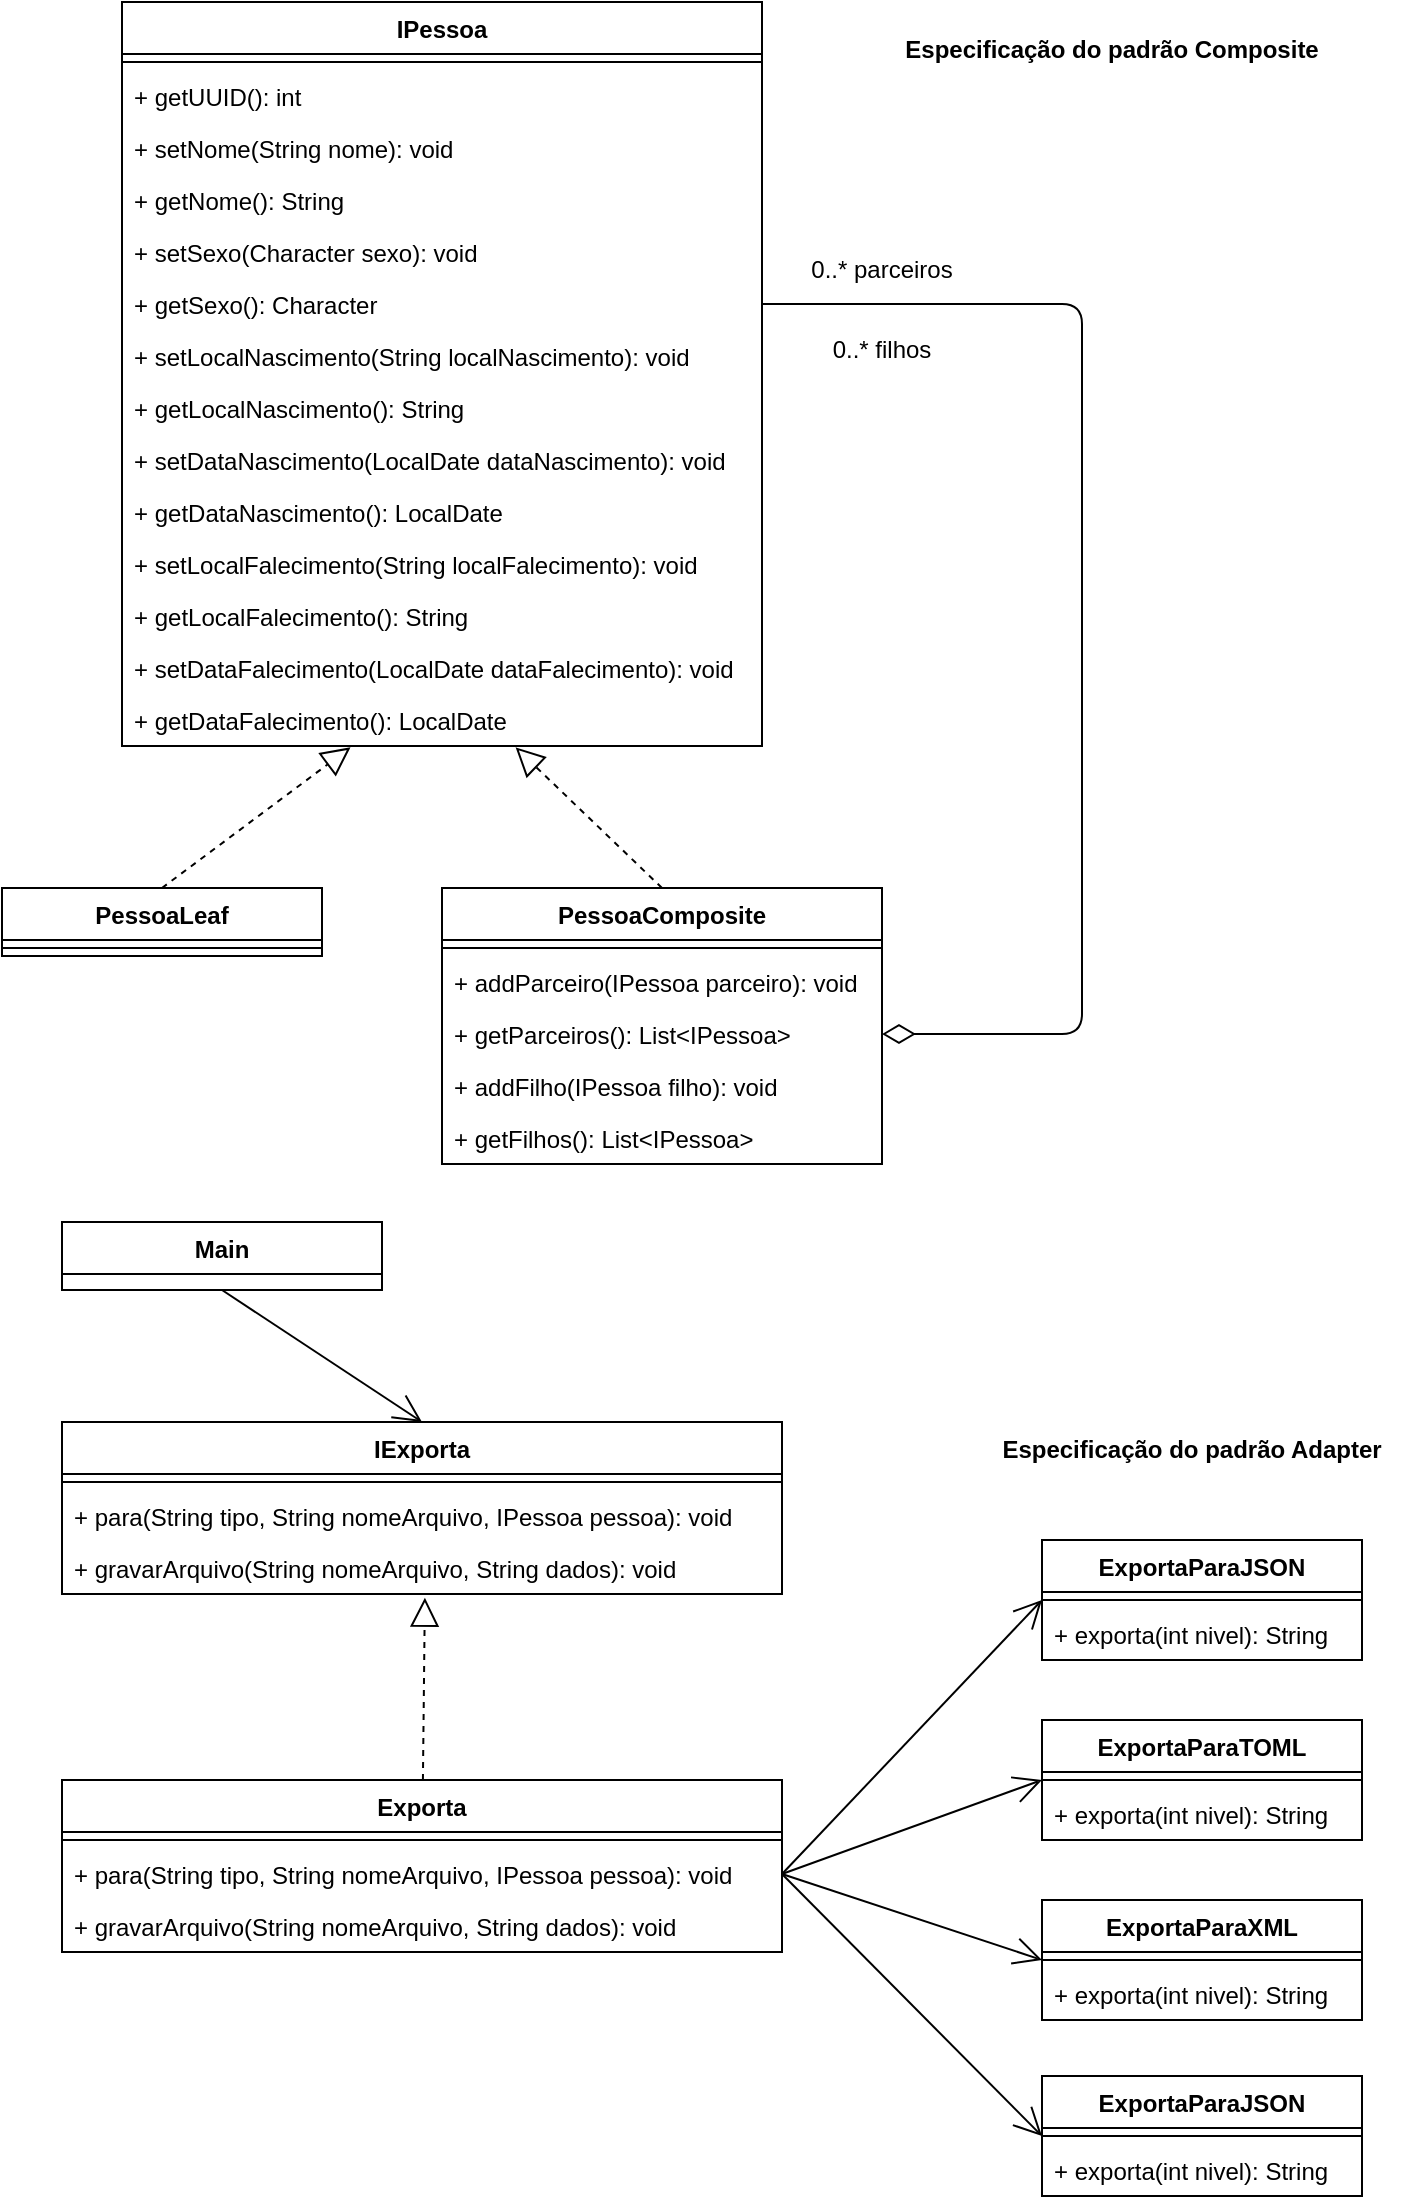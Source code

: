 <mxfile version="12.1.3" type="device" pages="1"><diagram id="2_SvBXbO4PEgkf25giXg" name="Page-1"><mxGraphModel dx="2742" dy="1514" grid="1" gridSize="10" guides="1" tooltips="1" connect="1" arrows="1" fold="1" page="1" pageScale="1" pageWidth="827" pageHeight="1169" math="0" shadow="0"><root><mxCell id="0"/><mxCell id="1" parent="0"/><mxCell id="Bi3ZOxExiadrc2FXRlfg-1" value="IPessoa" style="swimlane;fontStyle=1;align=center;verticalAlign=top;childLayout=stackLayout;horizontal=1;startSize=26;horizontalStack=0;resizeParent=1;resizeParentMax=0;resizeLast=0;collapsible=1;marginBottom=0;" vertex="1" parent="1"><mxGeometry x="100" y="40" width="320" height="372" as="geometry"/></mxCell><mxCell id="Bi3ZOxExiadrc2FXRlfg-3" value="" style="line;strokeWidth=1;fillColor=none;align=left;verticalAlign=middle;spacingTop=-1;spacingLeft=3;spacingRight=3;rotatable=0;labelPosition=right;points=[];portConstraint=eastwest;" vertex="1" parent="Bi3ZOxExiadrc2FXRlfg-1"><mxGeometry y="26" width="320" height="8" as="geometry"/></mxCell><mxCell id="Bi3ZOxExiadrc2FXRlfg-4" value="+ getUUID(): int" style="text;strokeColor=none;fillColor=none;align=left;verticalAlign=top;spacingLeft=4;spacingRight=4;overflow=hidden;rotatable=0;points=[[0,0.5],[1,0.5]];portConstraint=eastwest;" vertex="1" parent="Bi3ZOxExiadrc2FXRlfg-1"><mxGeometry y="34" width="320" height="26" as="geometry"/></mxCell><mxCell id="Bi3ZOxExiadrc2FXRlfg-13" value="+ setNome(String nome): void" style="text;strokeColor=none;fillColor=none;align=left;verticalAlign=top;spacingLeft=4;spacingRight=4;overflow=hidden;rotatable=0;points=[[0,0.5],[1,0.5]];portConstraint=eastwest;" vertex="1" parent="Bi3ZOxExiadrc2FXRlfg-1"><mxGeometry y="60" width="320" height="26" as="geometry"/></mxCell><mxCell id="Bi3ZOxExiadrc2FXRlfg-14" value="+ getNome(): String" style="text;strokeColor=none;fillColor=none;align=left;verticalAlign=top;spacingLeft=4;spacingRight=4;overflow=hidden;rotatable=0;points=[[0,0.5],[1,0.5]];portConstraint=eastwest;" vertex="1" parent="Bi3ZOxExiadrc2FXRlfg-1"><mxGeometry y="86" width="320" height="26" as="geometry"/></mxCell><mxCell id="Bi3ZOxExiadrc2FXRlfg-15" value="+ setSexo(Character sexo): void" style="text;strokeColor=none;fillColor=none;align=left;verticalAlign=top;spacingLeft=4;spacingRight=4;overflow=hidden;rotatable=0;points=[[0,0.5],[1,0.5]];portConstraint=eastwest;" vertex="1" parent="Bi3ZOxExiadrc2FXRlfg-1"><mxGeometry y="112" width="320" height="26" as="geometry"/></mxCell><mxCell id="Bi3ZOxExiadrc2FXRlfg-19" value="+ getSexo(): Character" style="text;strokeColor=none;fillColor=none;align=left;verticalAlign=top;spacingLeft=4;spacingRight=4;overflow=hidden;rotatable=0;points=[[0,0.5],[1,0.5]];portConstraint=eastwest;" vertex="1" parent="Bi3ZOxExiadrc2FXRlfg-1"><mxGeometry y="138" width="320" height="26" as="geometry"/></mxCell><mxCell id="Bi3ZOxExiadrc2FXRlfg-21" value="+ setLocalNascimento(String localNascimento): void" style="text;strokeColor=none;fillColor=none;align=left;verticalAlign=top;spacingLeft=4;spacingRight=4;overflow=hidden;rotatable=0;points=[[0,0.5],[1,0.5]];portConstraint=eastwest;" vertex="1" parent="Bi3ZOxExiadrc2FXRlfg-1"><mxGeometry y="164" width="320" height="26" as="geometry"/></mxCell><mxCell id="Bi3ZOxExiadrc2FXRlfg-22" value="+ getLocalNascimento(): String" style="text;strokeColor=none;fillColor=none;align=left;verticalAlign=top;spacingLeft=4;spacingRight=4;overflow=hidden;rotatable=0;points=[[0,0.5],[1,0.5]];portConstraint=eastwest;" vertex="1" parent="Bi3ZOxExiadrc2FXRlfg-1"><mxGeometry y="190" width="320" height="26" as="geometry"/></mxCell><mxCell id="Bi3ZOxExiadrc2FXRlfg-23" value="+ setDataNascimento(LocalDate dataNascimento): void" style="text;strokeColor=none;fillColor=none;align=left;verticalAlign=top;spacingLeft=4;spacingRight=4;overflow=hidden;rotatable=0;points=[[0,0.5],[1,0.5]];portConstraint=eastwest;" vertex="1" parent="Bi3ZOxExiadrc2FXRlfg-1"><mxGeometry y="216" width="320" height="26" as="geometry"/></mxCell><mxCell id="Bi3ZOxExiadrc2FXRlfg-20" value="+ getDataNascimento(): LocalDate" style="text;strokeColor=none;fillColor=none;align=left;verticalAlign=top;spacingLeft=4;spacingRight=4;overflow=hidden;rotatable=0;points=[[0,0.5],[1,0.5]];portConstraint=eastwest;" vertex="1" parent="Bi3ZOxExiadrc2FXRlfg-1"><mxGeometry y="242" width="320" height="26" as="geometry"/></mxCell><mxCell id="Bi3ZOxExiadrc2FXRlfg-18" value="+ setLocalFalecimento(String localFalecimento): void" style="text;strokeColor=none;fillColor=none;align=left;verticalAlign=top;spacingLeft=4;spacingRight=4;overflow=hidden;rotatable=0;points=[[0,0.5],[1,0.5]];portConstraint=eastwest;" vertex="1" parent="Bi3ZOxExiadrc2FXRlfg-1"><mxGeometry y="268" width="320" height="26" as="geometry"/></mxCell><mxCell id="Bi3ZOxExiadrc2FXRlfg-16" value="+ getLocalFalecimento(): String" style="text;strokeColor=none;fillColor=none;align=left;verticalAlign=top;spacingLeft=4;spacingRight=4;overflow=hidden;rotatable=0;points=[[0,0.5],[1,0.5]];portConstraint=eastwest;" vertex="1" parent="Bi3ZOxExiadrc2FXRlfg-1"><mxGeometry y="294" width="320" height="26" as="geometry"/></mxCell><mxCell id="Bi3ZOxExiadrc2FXRlfg-24" value="+ setDataFalecimento(LocalDate dataFalecimento): void" style="text;strokeColor=none;fillColor=none;align=left;verticalAlign=top;spacingLeft=4;spacingRight=4;overflow=hidden;rotatable=0;points=[[0,0.5],[1,0.5]];portConstraint=eastwest;" vertex="1" parent="Bi3ZOxExiadrc2FXRlfg-1"><mxGeometry y="320" width="320" height="26" as="geometry"/></mxCell><mxCell id="Bi3ZOxExiadrc2FXRlfg-25" value="+ getDataFalecimento(): LocalDate" style="text;strokeColor=none;fillColor=none;align=left;verticalAlign=top;spacingLeft=4;spacingRight=4;overflow=hidden;rotatable=0;points=[[0,0.5],[1,0.5]];portConstraint=eastwest;" vertex="1" parent="Bi3ZOxExiadrc2FXRlfg-1"><mxGeometry y="346" width="320" height="26" as="geometry"/></mxCell><mxCell id="Bi3ZOxExiadrc2FXRlfg-5" value="PessoaComposite" style="swimlane;fontStyle=1;align=center;verticalAlign=top;childLayout=stackLayout;horizontal=1;startSize=26;horizontalStack=0;resizeParent=1;resizeParentMax=0;resizeLast=0;collapsible=1;marginBottom=0;" vertex="1" parent="1"><mxGeometry x="260" y="483" width="220" height="138" as="geometry"/></mxCell><mxCell id="Bi3ZOxExiadrc2FXRlfg-7" value="" style="line;strokeWidth=1;fillColor=none;align=left;verticalAlign=middle;spacingTop=-1;spacingLeft=3;spacingRight=3;rotatable=0;labelPosition=right;points=[];portConstraint=eastwest;" vertex="1" parent="Bi3ZOxExiadrc2FXRlfg-5"><mxGeometry y="26" width="220" height="8" as="geometry"/></mxCell><mxCell id="Bi3ZOxExiadrc2FXRlfg-8" value="+ addParceiro(IPessoa parceiro): void" style="text;strokeColor=none;fillColor=none;align=left;verticalAlign=top;spacingLeft=4;spacingRight=4;overflow=hidden;rotatable=0;points=[[0,0.5],[1,0.5]];portConstraint=eastwest;" vertex="1" parent="Bi3ZOxExiadrc2FXRlfg-5"><mxGeometry y="34" width="220" height="26" as="geometry"/></mxCell><mxCell id="Bi3ZOxExiadrc2FXRlfg-80" value="+ getParceiros(): List&lt;IPessoa&gt;" style="text;strokeColor=none;fillColor=none;align=left;verticalAlign=top;spacingLeft=4;spacingRight=4;overflow=hidden;rotatable=0;points=[[0,0.5],[1,0.5]];portConstraint=eastwest;" vertex="1" parent="Bi3ZOxExiadrc2FXRlfg-5"><mxGeometry y="60" width="220" height="26" as="geometry"/></mxCell><mxCell id="Bi3ZOxExiadrc2FXRlfg-81" value="+ addFilho(IPessoa filho): void" style="text;strokeColor=none;fillColor=none;align=left;verticalAlign=top;spacingLeft=4;spacingRight=4;overflow=hidden;rotatable=0;points=[[0,0.5],[1,0.5]];portConstraint=eastwest;" vertex="1" parent="Bi3ZOxExiadrc2FXRlfg-5"><mxGeometry y="86" width="220" height="26" as="geometry"/></mxCell><mxCell id="Bi3ZOxExiadrc2FXRlfg-82" value="+ getFilhos(): List&lt;IPessoa&gt;" style="text;strokeColor=none;fillColor=none;align=left;verticalAlign=top;spacingLeft=4;spacingRight=4;overflow=hidden;rotatable=0;points=[[0,0.5],[1,0.5]];portConstraint=eastwest;" vertex="1" parent="Bi3ZOxExiadrc2FXRlfg-5"><mxGeometry y="112" width="220" height="26" as="geometry"/></mxCell><mxCell id="Bi3ZOxExiadrc2FXRlfg-9" value="PessoaLeaf" style="swimlane;fontStyle=1;align=center;verticalAlign=top;childLayout=stackLayout;horizontal=1;startSize=26;horizontalStack=0;resizeParent=1;resizeParentMax=0;resizeLast=0;collapsible=1;marginBottom=0;" vertex="1" parent="1"><mxGeometry x="40" y="483" width="160" height="34" as="geometry"/></mxCell><mxCell id="Bi3ZOxExiadrc2FXRlfg-11" value="" style="line;strokeWidth=1;fillColor=none;align=left;verticalAlign=middle;spacingTop=-1;spacingLeft=3;spacingRight=3;rotatable=0;labelPosition=right;points=[];portConstraint=eastwest;" vertex="1" parent="Bi3ZOxExiadrc2FXRlfg-9"><mxGeometry y="26" width="160" height="8" as="geometry"/></mxCell><mxCell id="Bi3ZOxExiadrc2FXRlfg-26" value="" style="endArrow=block;dashed=1;endFill=0;endSize=12;html=1;exitX=0.5;exitY=0;exitDx=0;exitDy=0;entryX=0.357;entryY=1.026;entryDx=0;entryDy=0;entryPerimeter=0;" edge="1" parent="1" source="Bi3ZOxExiadrc2FXRlfg-9" target="Bi3ZOxExiadrc2FXRlfg-25"><mxGeometry width="160" relative="1" as="geometry"><mxPoint x="150" y="610" as="sourcePoint"/><mxPoint x="210" y="470" as="targetPoint"/></mxGeometry></mxCell><mxCell id="Bi3ZOxExiadrc2FXRlfg-27" value="" style="endArrow=block;dashed=1;endFill=0;endSize=12;html=1;exitX=0.5;exitY=0;exitDx=0;exitDy=0;entryX=0.615;entryY=1.026;entryDx=0;entryDy=0;entryPerimeter=0;" edge="1" parent="1" source="Bi3ZOxExiadrc2FXRlfg-5" target="Bi3ZOxExiadrc2FXRlfg-25"><mxGeometry width="160" relative="1" as="geometry"><mxPoint x="180" y="600" as="sourcePoint"/><mxPoint x="255" y="460" as="targetPoint"/></mxGeometry></mxCell><mxCell id="Bi3ZOxExiadrc2FXRlfg-28" value="" style="endArrow=none;html=1;endSize=12;startArrow=diamondThin;startSize=14;startFill=0;edgeStyle=orthogonalEdgeStyle;align=left;verticalAlign=bottom;entryX=1;entryY=0.5;entryDx=0;entryDy=0;endFill=0;exitX=1;exitY=0.5;exitDx=0;exitDy=0;" edge="1" parent="1" source="Bi3ZOxExiadrc2FXRlfg-80" target="Bi3ZOxExiadrc2FXRlfg-19"><mxGeometry x="-1" y="3" relative="1" as="geometry"><mxPoint x="500" y="550" as="sourcePoint"/><mxPoint x="760" y="540" as="targetPoint"/><Array as="points"><mxPoint x="580" y="556"/><mxPoint x="580" y="191"/></Array></mxGeometry></mxCell><mxCell id="Bi3ZOxExiadrc2FXRlfg-30" value="0..* parceiros" style="text;align=center;fontStyle=0;verticalAlign=middle;spacingLeft=3;spacingRight=3;strokeColor=none;rotatable=0;points=[[0,0.5],[1,0.5]];portConstraint=eastwest;" vertex="1" parent="1"><mxGeometry x="440" y="160" width="80" height="26" as="geometry"/></mxCell><mxCell id="Bi3ZOxExiadrc2FXRlfg-31" value="0..* filhos" style="text;align=center;fontStyle=0;verticalAlign=middle;spacingLeft=3;spacingRight=3;strokeColor=none;rotatable=0;points=[[0,0.5],[1,0.5]];portConstraint=eastwest;" vertex="1" parent="1"><mxGeometry x="440" y="200" width="80" height="26" as="geometry"/></mxCell><mxCell id="Bi3ZOxExiadrc2FXRlfg-32" value="Exporta" style="swimlane;fontStyle=1;align=center;verticalAlign=top;childLayout=stackLayout;horizontal=1;startSize=26;horizontalStack=0;resizeParent=1;resizeParentMax=0;resizeLast=0;collapsible=1;marginBottom=0;" vertex="1" parent="1"><mxGeometry x="70" y="929" width="360" height="86" as="geometry"/></mxCell><mxCell id="Bi3ZOxExiadrc2FXRlfg-34" value="" style="line;strokeWidth=1;fillColor=none;align=left;verticalAlign=middle;spacingTop=-1;spacingLeft=3;spacingRight=3;rotatable=0;labelPosition=right;points=[];portConstraint=eastwest;" vertex="1" parent="Bi3ZOxExiadrc2FXRlfg-32"><mxGeometry y="26" width="360" height="8" as="geometry"/></mxCell><mxCell id="Bi3ZOxExiadrc2FXRlfg-35" value="+ para(String tipo, String nomeArquivo, IPessoa pessoa): void" style="text;strokeColor=none;fillColor=none;align=left;verticalAlign=top;spacingLeft=4;spacingRight=4;overflow=hidden;rotatable=0;points=[[0,0.5],[1,0.5]];portConstraint=eastwest;" vertex="1" parent="Bi3ZOxExiadrc2FXRlfg-32"><mxGeometry y="34" width="360" height="26" as="geometry"/></mxCell><mxCell id="Bi3ZOxExiadrc2FXRlfg-62" value="+ gravarArquivo(String nomeArquivo, String dados): void" style="text;strokeColor=none;fillColor=none;align=left;verticalAlign=top;spacingLeft=4;spacingRight=4;overflow=hidden;rotatable=0;points=[[0,0.5],[1,0.5]];portConstraint=eastwest;" vertex="1" parent="Bi3ZOxExiadrc2FXRlfg-32"><mxGeometry y="60" width="360" height="26" as="geometry"/></mxCell><mxCell id="Bi3ZOxExiadrc2FXRlfg-36" value="ExportaParaJSON" style="swimlane;fontStyle=1;align=center;verticalAlign=top;childLayout=stackLayout;horizontal=1;startSize=26;horizontalStack=0;resizeParent=1;resizeParentMax=0;resizeLast=0;collapsible=1;marginBottom=0;" vertex="1" parent="1"><mxGeometry x="560" y="809" width="160" height="60" as="geometry"/></mxCell><mxCell id="Bi3ZOxExiadrc2FXRlfg-38" value="" style="line;strokeWidth=1;fillColor=none;align=left;verticalAlign=middle;spacingTop=-1;spacingLeft=3;spacingRight=3;rotatable=0;labelPosition=right;points=[];portConstraint=eastwest;" vertex="1" parent="Bi3ZOxExiadrc2FXRlfg-36"><mxGeometry y="26" width="160" height="8" as="geometry"/></mxCell><mxCell id="Bi3ZOxExiadrc2FXRlfg-39" value="+ exporta(int nivel): String" style="text;strokeColor=none;fillColor=none;align=left;verticalAlign=top;spacingLeft=4;spacingRight=4;overflow=hidden;rotatable=0;points=[[0,0.5],[1,0.5]];portConstraint=eastwest;" vertex="1" parent="Bi3ZOxExiadrc2FXRlfg-36"><mxGeometry y="34" width="160" height="26" as="geometry"/></mxCell><mxCell id="Bi3ZOxExiadrc2FXRlfg-40" value="ExportaParaTOML" style="swimlane;fontStyle=1;align=center;verticalAlign=top;childLayout=stackLayout;horizontal=1;startSize=26;horizontalStack=0;resizeParent=1;resizeParentMax=0;resizeLast=0;collapsible=1;marginBottom=0;" vertex="1" parent="1"><mxGeometry x="560" y="899" width="160" height="60" as="geometry"/></mxCell><mxCell id="Bi3ZOxExiadrc2FXRlfg-42" value="" style="line;strokeWidth=1;fillColor=none;align=left;verticalAlign=middle;spacingTop=-1;spacingLeft=3;spacingRight=3;rotatable=0;labelPosition=right;points=[];portConstraint=eastwest;" vertex="1" parent="Bi3ZOxExiadrc2FXRlfg-40"><mxGeometry y="26" width="160" height="8" as="geometry"/></mxCell><mxCell id="Bi3ZOxExiadrc2FXRlfg-43" value="+ exporta(int nivel): String" style="text;strokeColor=none;fillColor=none;align=left;verticalAlign=top;spacingLeft=4;spacingRight=4;overflow=hidden;rotatable=0;points=[[0,0.5],[1,0.5]];portConstraint=eastwest;" vertex="1" parent="Bi3ZOxExiadrc2FXRlfg-40"><mxGeometry y="34" width="160" height="26" as="geometry"/></mxCell><mxCell id="Bi3ZOxExiadrc2FXRlfg-48" value="ExportaParaXML" style="swimlane;fontStyle=1;align=center;verticalAlign=top;childLayout=stackLayout;horizontal=1;startSize=26;horizontalStack=0;resizeParent=1;resizeParentMax=0;resizeLast=0;collapsible=1;marginBottom=0;" vertex="1" parent="1"><mxGeometry x="560" y="989" width="160" height="60" as="geometry"/></mxCell><mxCell id="Bi3ZOxExiadrc2FXRlfg-50" value="" style="line;strokeWidth=1;fillColor=none;align=left;verticalAlign=middle;spacingTop=-1;spacingLeft=3;spacingRight=3;rotatable=0;labelPosition=right;points=[];portConstraint=eastwest;" vertex="1" parent="Bi3ZOxExiadrc2FXRlfg-48"><mxGeometry y="26" width="160" height="8" as="geometry"/></mxCell><mxCell id="Bi3ZOxExiadrc2FXRlfg-51" value="+ exporta(int nivel): String" style="text;strokeColor=none;fillColor=none;align=left;verticalAlign=top;spacingLeft=4;spacingRight=4;overflow=hidden;rotatable=0;points=[[0,0.5],[1,0.5]];portConstraint=eastwest;" vertex="1" parent="Bi3ZOxExiadrc2FXRlfg-48"><mxGeometry y="34" width="160" height="26" as="geometry"/></mxCell><mxCell id="Bi3ZOxExiadrc2FXRlfg-52" value="ExportaParaJSON" style="swimlane;fontStyle=1;align=center;verticalAlign=top;childLayout=stackLayout;horizontal=1;startSize=26;horizontalStack=0;resizeParent=1;resizeParentMax=0;resizeLast=0;collapsible=1;marginBottom=0;" vertex="1" parent="1"><mxGeometry x="560" y="1077" width="160" height="60" as="geometry"/></mxCell><mxCell id="Bi3ZOxExiadrc2FXRlfg-54" value="" style="line;strokeWidth=1;fillColor=none;align=left;verticalAlign=middle;spacingTop=-1;spacingLeft=3;spacingRight=3;rotatable=0;labelPosition=right;points=[];portConstraint=eastwest;" vertex="1" parent="Bi3ZOxExiadrc2FXRlfg-52"><mxGeometry y="26" width="160" height="8" as="geometry"/></mxCell><mxCell id="Bi3ZOxExiadrc2FXRlfg-55" value="+ exporta(int nivel): String" style="text;strokeColor=none;fillColor=none;align=left;verticalAlign=top;spacingLeft=4;spacingRight=4;overflow=hidden;rotatable=0;points=[[0,0.5],[1,0.5]];portConstraint=eastwest;" vertex="1" parent="Bi3ZOxExiadrc2FXRlfg-52"><mxGeometry y="34" width="160" height="26" as="geometry"/></mxCell><mxCell id="Bi3ZOxExiadrc2FXRlfg-61" value="" style="endArrow=open;endFill=1;endSize=12;html=1;entryX=0;entryY=0.5;entryDx=0;entryDy=0;exitX=1;exitY=0.5;exitDx=0;exitDy=0;" edge="1" parent="1" source="Bi3ZOxExiadrc2FXRlfg-35" target="Bi3ZOxExiadrc2FXRlfg-36"><mxGeometry width="160" relative="1" as="geometry"><mxPoint x="440" y="890" as="sourcePoint"/><mxPoint x="330" y="1100" as="targetPoint"/></mxGeometry></mxCell><mxCell id="Bi3ZOxExiadrc2FXRlfg-63" value="" style="endArrow=open;endFill=1;endSize=12;html=1;entryX=0;entryY=0.5;entryDx=0;entryDy=0;exitX=1;exitY=0.5;exitDx=0;exitDy=0;" edge="1" parent="1" source="Bi3ZOxExiadrc2FXRlfg-35" target="Bi3ZOxExiadrc2FXRlfg-40"><mxGeometry width="160" relative="1" as="geometry"><mxPoint x="110" y="1100" as="sourcePoint"/><mxPoint x="270" y="1100" as="targetPoint"/></mxGeometry></mxCell><mxCell id="Bi3ZOxExiadrc2FXRlfg-64" value="" style="endArrow=open;endFill=1;endSize=12;html=1;entryX=0;entryY=0.5;entryDx=0;entryDy=0;exitX=1;exitY=0.5;exitDx=0;exitDy=0;" edge="1" parent="1" source="Bi3ZOxExiadrc2FXRlfg-35" target="Bi3ZOxExiadrc2FXRlfg-48"><mxGeometry width="160" relative="1" as="geometry"><mxPoint x="230" y="1090" as="sourcePoint"/><mxPoint x="390" y="1090" as="targetPoint"/></mxGeometry></mxCell><mxCell id="Bi3ZOxExiadrc2FXRlfg-65" value="" style="endArrow=open;endFill=1;endSize=12;html=1;entryX=0;entryY=0.5;entryDx=0;entryDy=0;exitX=1;exitY=0.5;exitDx=0;exitDy=0;" edge="1" parent="1" source="Bi3ZOxExiadrc2FXRlfg-35" target="Bi3ZOxExiadrc2FXRlfg-52"><mxGeometry width="160" relative="1" as="geometry"><mxPoint x="310" y="1100" as="sourcePoint"/><mxPoint x="470" y="1100" as="targetPoint"/></mxGeometry></mxCell><mxCell id="Bi3ZOxExiadrc2FXRlfg-66" value="IExporta" style="swimlane;fontStyle=1;align=center;verticalAlign=top;childLayout=stackLayout;horizontal=1;startSize=26;horizontalStack=0;resizeParent=1;resizeParentMax=0;resizeLast=0;collapsible=1;marginBottom=0;" vertex="1" parent="1"><mxGeometry x="70" y="750" width="360" height="86" as="geometry"/></mxCell><mxCell id="Bi3ZOxExiadrc2FXRlfg-67" value="" style="line;strokeWidth=1;fillColor=none;align=left;verticalAlign=middle;spacingTop=-1;spacingLeft=3;spacingRight=3;rotatable=0;labelPosition=right;points=[];portConstraint=eastwest;" vertex="1" parent="Bi3ZOxExiadrc2FXRlfg-66"><mxGeometry y="26" width="360" height="8" as="geometry"/></mxCell><mxCell id="Bi3ZOxExiadrc2FXRlfg-68" value="+ para(String tipo, String nomeArquivo, IPessoa pessoa): void" style="text;strokeColor=none;fillColor=none;align=left;verticalAlign=top;spacingLeft=4;spacingRight=4;overflow=hidden;rotatable=0;points=[[0,0.5],[1,0.5]];portConstraint=eastwest;" vertex="1" parent="Bi3ZOxExiadrc2FXRlfg-66"><mxGeometry y="34" width="360" height="26" as="geometry"/></mxCell><mxCell id="Bi3ZOxExiadrc2FXRlfg-69" value="+ gravarArquivo(String nomeArquivo, String dados): void" style="text;strokeColor=none;fillColor=none;align=left;verticalAlign=top;spacingLeft=4;spacingRight=4;overflow=hidden;rotatable=0;points=[[0,0.5],[1,0.5]];portConstraint=eastwest;" vertex="1" parent="Bi3ZOxExiadrc2FXRlfg-66"><mxGeometry y="60" width="360" height="26" as="geometry"/></mxCell><mxCell id="Bi3ZOxExiadrc2FXRlfg-70" value="" style="endArrow=block;dashed=1;endFill=0;endSize=12;html=1;entryX=0.504;entryY=1.071;entryDx=0;entryDy=0;entryPerimeter=0;" edge="1" parent="1" source="Bi3ZOxExiadrc2FXRlfg-32" target="Bi3ZOxExiadrc2FXRlfg-69"><mxGeometry width="160" relative="1" as="geometry"><mxPoint x="10" y="1140" as="sourcePoint"/><mxPoint x="310" y="860" as="targetPoint"/></mxGeometry></mxCell><mxCell id="Bi3ZOxExiadrc2FXRlfg-71" value="Main" style="swimlane;fontStyle=1;align=center;verticalAlign=top;childLayout=stackLayout;horizontal=1;startSize=26;horizontalStack=0;resizeParent=1;resizeParentMax=0;resizeLast=0;collapsible=1;marginBottom=0;" vertex="1" parent="1"><mxGeometry x="70" y="650" width="160" height="34" as="geometry"/></mxCell><mxCell id="Bi3ZOxExiadrc2FXRlfg-75" value="" style="endArrow=open;endFill=1;endSize=12;html=1;entryX=0.5;entryY=0;entryDx=0;entryDy=0;exitX=0.5;exitY=1;exitDx=0;exitDy=0;" edge="1" parent="1" source="Bi3ZOxExiadrc2FXRlfg-71" target="Bi3ZOxExiadrc2FXRlfg-66"><mxGeometry width="160" relative="1" as="geometry"><mxPoint x="-10" y="1060" as="sourcePoint"/><mxPoint x="150" y="1060" as="targetPoint"/></mxGeometry></mxCell><mxCell id="Bi3ZOxExiadrc2FXRlfg-83" value="Especificação do padrão Composite" style="text;align=center;fontStyle=1;verticalAlign=middle;spacingLeft=3;spacingRight=3;strokeColor=none;rotatable=0;points=[[0,0.5],[1,0.5]];portConstraint=eastwest;" vertex="1" parent="1"><mxGeometry x="480" y="50" width="230" height="26" as="geometry"/></mxCell><mxCell id="Bi3ZOxExiadrc2FXRlfg-84" value="Especificação do padrão Adapter" style="text;align=center;fontStyle=1;verticalAlign=middle;spacingLeft=3;spacingRight=3;strokeColor=none;rotatable=0;points=[[0,0.5],[1,0.5]];portConstraint=eastwest;" vertex="1" parent="1"><mxGeometry x="520" y="750" width="230" height="26" as="geometry"/></mxCell></root></mxGraphModel></diagram></mxfile>